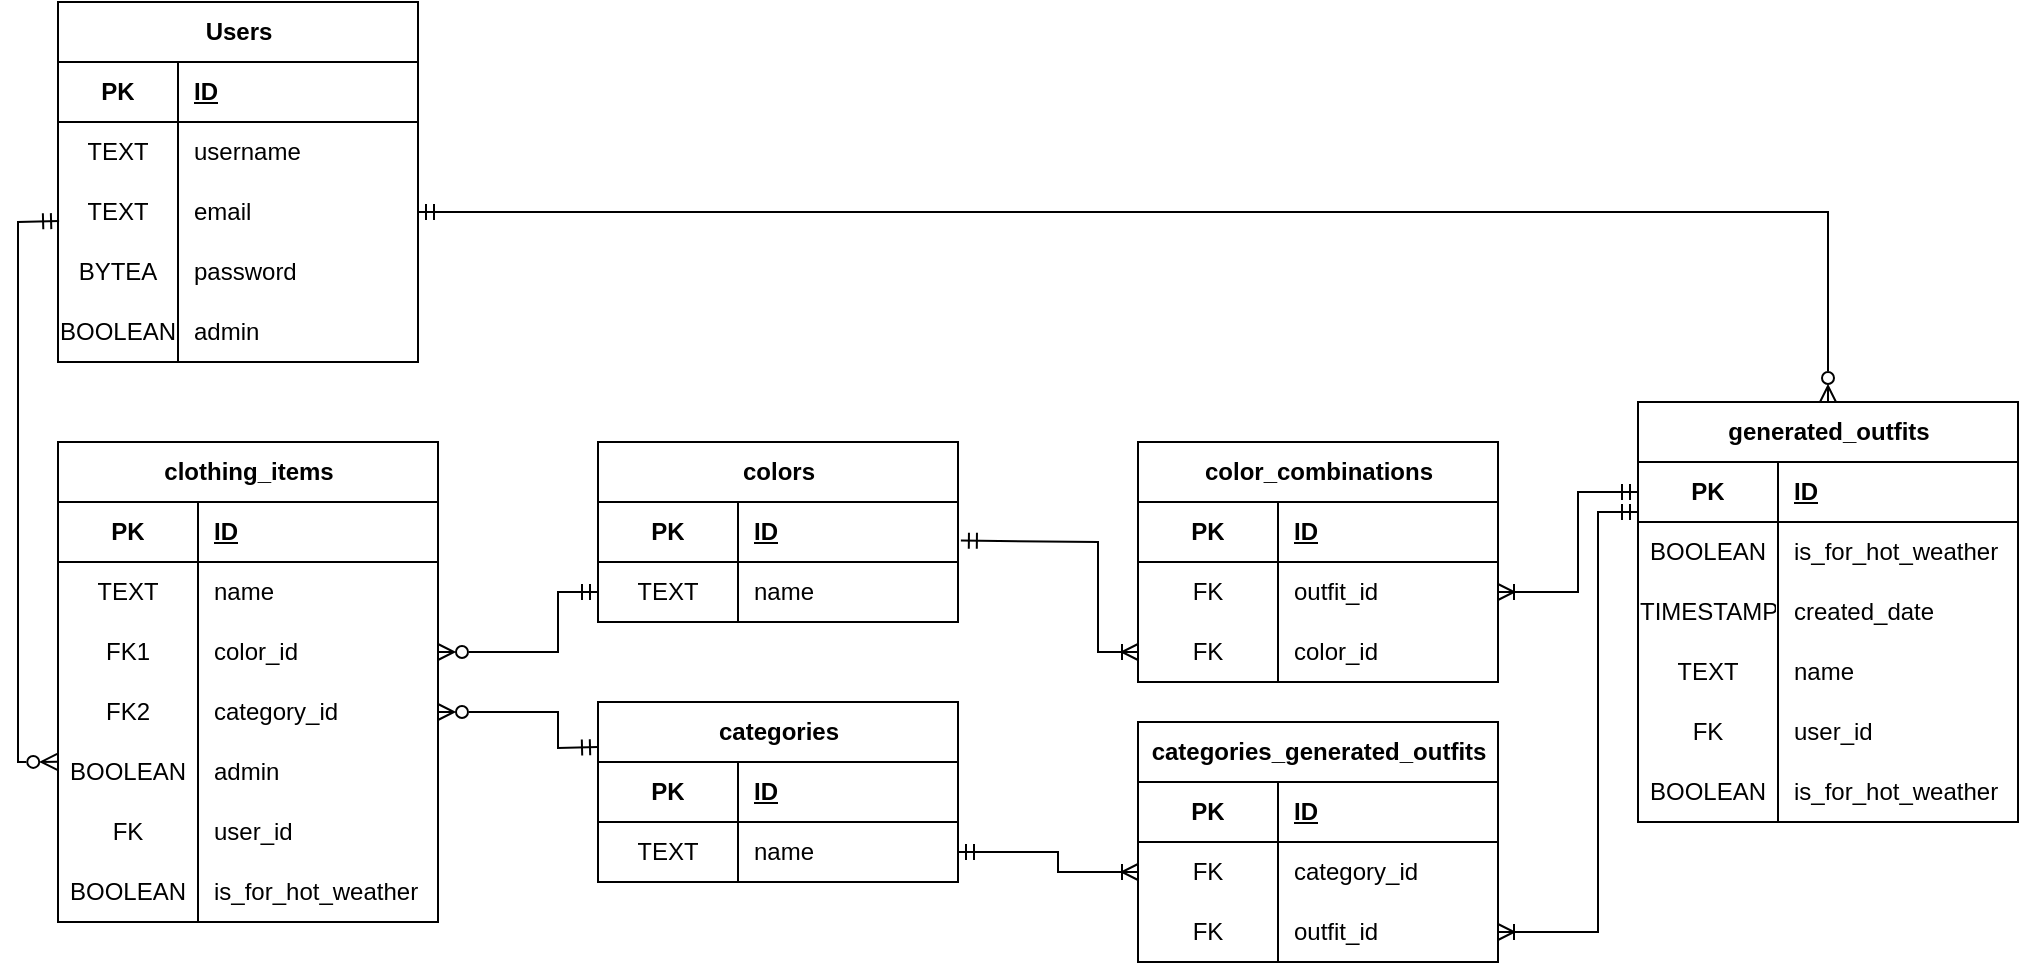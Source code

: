<mxfile version="24.7.16">
  <diagram name="Page-1" id="NFmFyxi3ceygTBx8KMar">
    <mxGraphModel dx="1099" dy="866" grid="1" gridSize="10" guides="1" tooltips="1" connect="1" arrows="1" fold="1" page="1" pageScale="1" pageWidth="850" pageHeight="1100" math="0" shadow="0">
      <root>
        <mxCell id="0" />
        <mxCell id="1" parent="0" />
        <mxCell id="CRBas68nZDq2U59B_RSO-1" value="Users" style="shape=table;startSize=30;container=1;collapsible=1;childLayout=tableLayout;fixedRows=1;rowLines=0;fontStyle=1;align=center;resizeLast=1;html=1;" parent="1" vertex="1">
          <mxGeometry x="260" y="330" width="180" height="180" as="geometry" />
        </mxCell>
        <mxCell id="CRBas68nZDq2U59B_RSO-2" value="" style="shape=tableRow;horizontal=0;startSize=0;swimlaneHead=0;swimlaneBody=0;fillColor=none;collapsible=0;dropTarget=0;points=[[0,0.5],[1,0.5]];portConstraint=eastwest;top=0;left=0;right=0;bottom=1;" parent="CRBas68nZDq2U59B_RSO-1" vertex="1">
          <mxGeometry y="30" width="180" height="30" as="geometry" />
        </mxCell>
        <mxCell id="CRBas68nZDq2U59B_RSO-3" value="PK" style="shape=partialRectangle;connectable=0;fillColor=none;top=0;left=0;bottom=0;right=0;fontStyle=1;overflow=hidden;whiteSpace=wrap;html=1;" parent="CRBas68nZDq2U59B_RSO-2" vertex="1">
          <mxGeometry width="60" height="30" as="geometry">
            <mxRectangle width="60" height="30" as="alternateBounds" />
          </mxGeometry>
        </mxCell>
        <mxCell id="CRBas68nZDq2U59B_RSO-4" value="ID" style="shape=partialRectangle;connectable=0;fillColor=none;top=0;left=0;bottom=0;right=0;align=left;spacingLeft=6;fontStyle=5;overflow=hidden;whiteSpace=wrap;html=1;" parent="CRBas68nZDq2U59B_RSO-2" vertex="1">
          <mxGeometry x="60" width="120" height="30" as="geometry">
            <mxRectangle width="120" height="30" as="alternateBounds" />
          </mxGeometry>
        </mxCell>
        <mxCell id="CRBas68nZDq2U59B_RSO-5" value="" style="shape=tableRow;horizontal=0;startSize=0;swimlaneHead=0;swimlaneBody=0;fillColor=none;collapsible=0;dropTarget=0;points=[[0,0.5],[1,0.5]];portConstraint=eastwest;top=0;left=0;right=0;bottom=0;" parent="CRBas68nZDq2U59B_RSO-1" vertex="1">
          <mxGeometry y="60" width="180" height="30" as="geometry" />
        </mxCell>
        <mxCell id="CRBas68nZDq2U59B_RSO-6" value="TEXT" style="shape=partialRectangle;connectable=0;fillColor=none;top=0;left=0;bottom=0;right=0;editable=1;overflow=hidden;whiteSpace=wrap;html=1;" parent="CRBas68nZDq2U59B_RSO-5" vertex="1">
          <mxGeometry width="60" height="30" as="geometry">
            <mxRectangle width="60" height="30" as="alternateBounds" />
          </mxGeometry>
        </mxCell>
        <mxCell id="CRBas68nZDq2U59B_RSO-7" value="username&lt;span style=&quot;white-space: pre;&quot;&gt;&#x9;&lt;/span&gt;" style="shape=partialRectangle;connectable=0;fillColor=none;top=0;left=0;bottom=0;right=0;align=left;spacingLeft=6;overflow=hidden;whiteSpace=wrap;html=1;" parent="CRBas68nZDq2U59B_RSO-5" vertex="1">
          <mxGeometry x="60" width="120" height="30" as="geometry">
            <mxRectangle width="120" height="30" as="alternateBounds" />
          </mxGeometry>
        </mxCell>
        <mxCell id="CRBas68nZDq2U59B_RSO-20" style="shape=tableRow;horizontal=0;startSize=0;swimlaneHead=0;swimlaneBody=0;fillColor=none;collapsible=0;dropTarget=0;points=[[0,0.5],[1,0.5]];portConstraint=eastwest;top=0;left=0;right=0;bottom=0;" parent="CRBas68nZDq2U59B_RSO-1" vertex="1">
          <mxGeometry y="90" width="180" height="30" as="geometry" />
        </mxCell>
        <mxCell id="CRBas68nZDq2U59B_RSO-21" value="TEXT" style="shape=partialRectangle;connectable=0;fillColor=none;top=0;left=0;bottom=0;right=0;editable=1;overflow=hidden;whiteSpace=wrap;html=1;" parent="CRBas68nZDq2U59B_RSO-20" vertex="1">
          <mxGeometry width="60" height="30" as="geometry">
            <mxRectangle width="60" height="30" as="alternateBounds" />
          </mxGeometry>
        </mxCell>
        <mxCell id="CRBas68nZDq2U59B_RSO-22" value="email" style="shape=partialRectangle;connectable=0;fillColor=none;top=0;left=0;bottom=0;right=0;align=left;spacingLeft=6;overflow=hidden;whiteSpace=wrap;html=1;" parent="CRBas68nZDq2U59B_RSO-20" vertex="1">
          <mxGeometry x="60" width="120" height="30" as="geometry">
            <mxRectangle width="120" height="30" as="alternateBounds" />
          </mxGeometry>
        </mxCell>
        <mxCell id="CRBas68nZDq2U59B_RSO-8" value="" style="shape=tableRow;horizontal=0;startSize=0;swimlaneHead=0;swimlaneBody=0;fillColor=none;collapsible=0;dropTarget=0;points=[[0,0.5],[1,0.5]];portConstraint=eastwest;top=0;left=0;right=0;bottom=0;" parent="CRBas68nZDq2U59B_RSO-1" vertex="1">
          <mxGeometry y="120" width="180" height="30" as="geometry" />
        </mxCell>
        <mxCell id="CRBas68nZDq2U59B_RSO-9" value="BYTEA" style="shape=partialRectangle;connectable=0;fillColor=none;top=0;left=0;bottom=0;right=0;editable=1;overflow=hidden;whiteSpace=wrap;html=1;" parent="CRBas68nZDq2U59B_RSO-8" vertex="1">
          <mxGeometry width="60" height="30" as="geometry">
            <mxRectangle width="60" height="30" as="alternateBounds" />
          </mxGeometry>
        </mxCell>
        <mxCell id="CRBas68nZDq2U59B_RSO-10" value="password" style="shape=partialRectangle;connectable=0;fillColor=none;top=0;left=0;bottom=0;right=0;align=left;spacingLeft=6;overflow=hidden;whiteSpace=wrap;html=1;" parent="CRBas68nZDq2U59B_RSO-8" vertex="1">
          <mxGeometry x="60" width="120" height="30" as="geometry">
            <mxRectangle width="120" height="30" as="alternateBounds" />
          </mxGeometry>
        </mxCell>
        <mxCell id="CRBas68nZDq2U59B_RSO-11" value="" style="shape=tableRow;horizontal=0;startSize=0;swimlaneHead=0;swimlaneBody=0;fillColor=none;collapsible=0;dropTarget=0;points=[[0,0.5],[1,0.5]];portConstraint=eastwest;top=0;left=0;right=0;bottom=0;" parent="CRBas68nZDq2U59B_RSO-1" vertex="1">
          <mxGeometry y="150" width="180" height="30" as="geometry" />
        </mxCell>
        <mxCell id="CRBas68nZDq2U59B_RSO-12" value="BOOLEAN" style="shape=partialRectangle;connectable=0;fillColor=none;top=0;left=0;bottom=0;right=0;editable=1;overflow=hidden;whiteSpace=wrap;html=1;" parent="CRBas68nZDq2U59B_RSO-11" vertex="1">
          <mxGeometry width="60" height="30" as="geometry">
            <mxRectangle width="60" height="30" as="alternateBounds" />
          </mxGeometry>
        </mxCell>
        <mxCell id="CRBas68nZDq2U59B_RSO-13" value="admin" style="shape=partialRectangle;connectable=0;fillColor=none;top=0;left=0;bottom=0;right=0;align=left;spacingLeft=6;overflow=hidden;whiteSpace=wrap;html=1;" parent="CRBas68nZDq2U59B_RSO-11" vertex="1">
          <mxGeometry x="60" width="120" height="30" as="geometry">
            <mxRectangle width="120" height="30" as="alternateBounds" />
          </mxGeometry>
        </mxCell>
        <mxCell id="CRBas68nZDq2U59B_RSO-23" value="clothing_items" style="shape=table;startSize=30;container=1;collapsible=1;childLayout=tableLayout;fixedRows=1;rowLines=0;fontStyle=1;align=center;resizeLast=1;html=1;" parent="1" vertex="1">
          <mxGeometry x="260" y="550" width="190" height="240" as="geometry" />
        </mxCell>
        <mxCell id="CRBas68nZDq2U59B_RSO-24" value="" style="shape=tableRow;horizontal=0;startSize=0;swimlaneHead=0;swimlaneBody=0;fillColor=none;collapsible=0;dropTarget=0;points=[[0,0.5],[1,0.5]];portConstraint=eastwest;top=0;left=0;right=0;bottom=1;" parent="CRBas68nZDq2U59B_RSO-23" vertex="1">
          <mxGeometry y="30" width="190" height="30" as="geometry" />
        </mxCell>
        <mxCell id="CRBas68nZDq2U59B_RSO-25" value="PK" style="shape=partialRectangle;connectable=0;fillColor=none;top=0;left=0;bottom=0;right=0;fontStyle=1;overflow=hidden;whiteSpace=wrap;html=1;" parent="CRBas68nZDq2U59B_RSO-24" vertex="1">
          <mxGeometry width="70" height="30" as="geometry">
            <mxRectangle width="70" height="30" as="alternateBounds" />
          </mxGeometry>
        </mxCell>
        <mxCell id="CRBas68nZDq2U59B_RSO-26" value="ID" style="shape=partialRectangle;connectable=0;fillColor=none;top=0;left=0;bottom=0;right=0;align=left;spacingLeft=6;fontStyle=5;overflow=hidden;whiteSpace=wrap;html=1;" parent="CRBas68nZDq2U59B_RSO-24" vertex="1">
          <mxGeometry x="70" width="120" height="30" as="geometry">
            <mxRectangle width="120" height="30" as="alternateBounds" />
          </mxGeometry>
        </mxCell>
        <mxCell id="CRBas68nZDq2U59B_RSO-27" value="" style="shape=tableRow;horizontal=0;startSize=0;swimlaneHead=0;swimlaneBody=0;fillColor=none;collapsible=0;dropTarget=0;points=[[0,0.5],[1,0.5]];portConstraint=eastwest;top=0;left=0;right=0;bottom=0;" parent="CRBas68nZDq2U59B_RSO-23" vertex="1">
          <mxGeometry y="60" width="190" height="30" as="geometry" />
        </mxCell>
        <mxCell id="CRBas68nZDq2U59B_RSO-28" value="TEXT" style="shape=partialRectangle;connectable=0;fillColor=none;top=0;left=0;bottom=0;right=0;editable=1;overflow=hidden;whiteSpace=wrap;html=1;" parent="CRBas68nZDq2U59B_RSO-27" vertex="1">
          <mxGeometry width="70" height="30" as="geometry">
            <mxRectangle width="70" height="30" as="alternateBounds" />
          </mxGeometry>
        </mxCell>
        <mxCell id="CRBas68nZDq2U59B_RSO-29" value="name" style="shape=partialRectangle;connectable=0;fillColor=none;top=0;left=0;bottom=0;right=0;align=left;spacingLeft=6;overflow=hidden;whiteSpace=wrap;html=1;" parent="CRBas68nZDq2U59B_RSO-27" vertex="1">
          <mxGeometry x="70" width="120" height="30" as="geometry">
            <mxRectangle width="120" height="30" as="alternateBounds" />
          </mxGeometry>
        </mxCell>
        <mxCell id="CRBas68nZDq2U59B_RSO-30" style="shape=tableRow;horizontal=0;startSize=0;swimlaneHead=0;swimlaneBody=0;fillColor=none;collapsible=0;dropTarget=0;points=[[0,0.5],[1,0.5]];portConstraint=eastwest;top=0;left=0;right=0;bottom=0;" parent="CRBas68nZDq2U59B_RSO-23" vertex="1">
          <mxGeometry y="90" width="190" height="30" as="geometry" />
        </mxCell>
        <mxCell id="CRBas68nZDq2U59B_RSO-31" value="FK1" style="shape=partialRectangle;connectable=0;fillColor=none;top=0;left=0;bottom=0;right=0;editable=1;overflow=hidden;whiteSpace=wrap;html=1;" parent="CRBas68nZDq2U59B_RSO-30" vertex="1">
          <mxGeometry width="70" height="30" as="geometry">
            <mxRectangle width="70" height="30" as="alternateBounds" />
          </mxGeometry>
        </mxCell>
        <mxCell id="CRBas68nZDq2U59B_RSO-32" value="color_id&lt;span style=&quot;white-space: pre;&quot;&gt;&#x9;&lt;/span&gt;" style="shape=partialRectangle;connectable=0;fillColor=none;top=0;left=0;bottom=0;right=0;align=left;spacingLeft=6;overflow=hidden;whiteSpace=wrap;html=1;" parent="CRBas68nZDq2U59B_RSO-30" vertex="1">
          <mxGeometry x="70" width="120" height="30" as="geometry">
            <mxRectangle width="120" height="30" as="alternateBounds" />
          </mxGeometry>
        </mxCell>
        <mxCell id="CRBas68nZDq2U59B_RSO-33" value="" style="shape=tableRow;horizontal=0;startSize=0;swimlaneHead=0;swimlaneBody=0;fillColor=none;collapsible=0;dropTarget=0;points=[[0,0.5],[1,0.5]];portConstraint=eastwest;top=0;left=0;right=0;bottom=0;" parent="CRBas68nZDq2U59B_RSO-23" vertex="1">
          <mxGeometry y="120" width="190" height="30" as="geometry" />
        </mxCell>
        <mxCell id="CRBas68nZDq2U59B_RSO-34" value="FK2" style="shape=partialRectangle;connectable=0;fillColor=none;top=0;left=0;bottom=0;right=0;editable=1;overflow=hidden;whiteSpace=wrap;html=1;" parent="CRBas68nZDq2U59B_RSO-33" vertex="1">
          <mxGeometry width="70" height="30" as="geometry">
            <mxRectangle width="70" height="30" as="alternateBounds" />
          </mxGeometry>
        </mxCell>
        <mxCell id="CRBas68nZDq2U59B_RSO-35" value="category_id" style="shape=partialRectangle;connectable=0;fillColor=none;top=0;left=0;bottom=0;right=0;align=left;spacingLeft=6;overflow=hidden;whiteSpace=wrap;html=1;" parent="CRBas68nZDq2U59B_RSO-33" vertex="1">
          <mxGeometry x="70" width="120" height="30" as="geometry">
            <mxRectangle width="120" height="30" as="alternateBounds" />
          </mxGeometry>
        </mxCell>
        <mxCell id="CRBas68nZDq2U59B_RSO-36" value="" style="shape=tableRow;horizontal=0;startSize=0;swimlaneHead=0;swimlaneBody=0;fillColor=none;collapsible=0;dropTarget=0;points=[[0,0.5],[1,0.5]];portConstraint=eastwest;top=0;left=0;right=0;bottom=0;" parent="CRBas68nZDq2U59B_RSO-23" vertex="1">
          <mxGeometry y="150" width="190" height="30" as="geometry" />
        </mxCell>
        <mxCell id="CRBas68nZDq2U59B_RSO-37" value="BOOLEAN" style="shape=partialRectangle;connectable=0;fillColor=none;top=0;left=0;bottom=0;right=0;editable=1;overflow=hidden;whiteSpace=wrap;html=1;" parent="CRBas68nZDq2U59B_RSO-36" vertex="1">
          <mxGeometry width="70" height="30" as="geometry">
            <mxRectangle width="70" height="30" as="alternateBounds" />
          </mxGeometry>
        </mxCell>
        <mxCell id="CRBas68nZDq2U59B_RSO-38" value="admin" style="shape=partialRectangle;connectable=0;fillColor=none;top=0;left=0;bottom=0;right=0;align=left;spacingLeft=6;overflow=hidden;whiteSpace=wrap;html=1;" parent="CRBas68nZDq2U59B_RSO-36" vertex="1">
          <mxGeometry x="70" width="120" height="30" as="geometry">
            <mxRectangle width="120" height="30" as="alternateBounds" />
          </mxGeometry>
        </mxCell>
        <mxCell id="CRBas68nZDq2U59B_RSO-55" style="shape=tableRow;horizontal=0;startSize=0;swimlaneHead=0;swimlaneBody=0;fillColor=none;collapsible=0;dropTarget=0;points=[[0,0.5],[1,0.5]];portConstraint=eastwest;top=0;left=0;right=0;bottom=0;" parent="CRBas68nZDq2U59B_RSO-23" vertex="1">
          <mxGeometry y="180" width="190" height="30" as="geometry" />
        </mxCell>
        <mxCell id="CRBas68nZDq2U59B_RSO-56" value="FK" style="shape=partialRectangle;connectable=0;fillColor=none;top=0;left=0;bottom=0;right=0;editable=1;overflow=hidden;whiteSpace=wrap;html=1;" parent="CRBas68nZDq2U59B_RSO-55" vertex="1">
          <mxGeometry width="70" height="30" as="geometry">
            <mxRectangle width="70" height="30" as="alternateBounds" />
          </mxGeometry>
        </mxCell>
        <mxCell id="CRBas68nZDq2U59B_RSO-57" value="user_id" style="shape=partialRectangle;connectable=0;fillColor=none;top=0;left=0;bottom=0;right=0;align=left;spacingLeft=6;overflow=hidden;whiteSpace=wrap;html=1;" parent="CRBas68nZDq2U59B_RSO-55" vertex="1">
          <mxGeometry x="70" width="120" height="30" as="geometry">
            <mxRectangle width="120" height="30" as="alternateBounds" />
          </mxGeometry>
        </mxCell>
        <mxCell id="CRBas68nZDq2U59B_RSO-69" style="shape=tableRow;horizontal=0;startSize=0;swimlaneHead=0;swimlaneBody=0;fillColor=none;collapsible=0;dropTarget=0;points=[[0,0.5],[1,0.5]];portConstraint=eastwest;top=0;left=0;right=0;bottom=0;" parent="CRBas68nZDq2U59B_RSO-23" vertex="1">
          <mxGeometry y="210" width="190" height="30" as="geometry" />
        </mxCell>
        <mxCell id="CRBas68nZDq2U59B_RSO-70" value="BOOLEAN" style="shape=partialRectangle;connectable=0;fillColor=none;top=0;left=0;bottom=0;right=0;editable=1;overflow=hidden;whiteSpace=wrap;html=1;" parent="CRBas68nZDq2U59B_RSO-69" vertex="1">
          <mxGeometry width="70" height="30" as="geometry">
            <mxRectangle width="70" height="30" as="alternateBounds" />
          </mxGeometry>
        </mxCell>
        <mxCell id="CRBas68nZDq2U59B_RSO-71" value="is_for_hot_weather" style="shape=partialRectangle;connectable=0;fillColor=none;top=0;left=0;bottom=0;right=0;align=left;spacingLeft=6;overflow=hidden;whiteSpace=wrap;html=1;" parent="CRBas68nZDq2U59B_RSO-69" vertex="1">
          <mxGeometry x="70" width="120" height="30" as="geometry">
            <mxRectangle width="120" height="30" as="alternateBounds" />
          </mxGeometry>
        </mxCell>
        <mxCell id="CRBas68nZDq2U59B_RSO-39" value="colors" style="shape=table;startSize=30;container=1;collapsible=1;childLayout=tableLayout;fixedRows=1;rowLines=0;fontStyle=1;align=center;resizeLast=1;html=1;" parent="1" vertex="1">
          <mxGeometry x="530" y="550" width="180" height="90" as="geometry" />
        </mxCell>
        <mxCell id="CRBas68nZDq2U59B_RSO-40" value="" style="shape=tableRow;horizontal=0;startSize=0;swimlaneHead=0;swimlaneBody=0;fillColor=none;collapsible=0;dropTarget=0;points=[[0,0.5],[1,0.5]];portConstraint=eastwest;top=0;left=0;right=0;bottom=1;" parent="CRBas68nZDq2U59B_RSO-39" vertex="1">
          <mxGeometry y="30" width="180" height="30" as="geometry" />
        </mxCell>
        <mxCell id="CRBas68nZDq2U59B_RSO-41" value="PK" style="shape=partialRectangle;connectable=0;fillColor=none;top=0;left=0;bottom=0;right=0;fontStyle=1;overflow=hidden;whiteSpace=wrap;html=1;" parent="CRBas68nZDq2U59B_RSO-40" vertex="1">
          <mxGeometry width="70" height="30" as="geometry">
            <mxRectangle width="70" height="30" as="alternateBounds" />
          </mxGeometry>
        </mxCell>
        <mxCell id="CRBas68nZDq2U59B_RSO-42" value="ID" style="shape=partialRectangle;connectable=0;fillColor=none;top=0;left=0;bottom=0;right=0;align=left;spacingLeft=6;fontStyle=5;overflow=hidden;whiteSpace=wrap;html=1;" parent="CRBas68nZDq2U59B_RSO-40" vertex="1">
          <mxGeometry x="70" width="110" height="30" as="geometry">
            <mxRectangle width="110" height="30" as="alternateBounds" />
          </mxGeometry>
        </mxCell>
        <mxCell id="CRBas68nZDq2U59B_RSO-43" value="" style="shape=tableRow;horizontal=0;startSize=0;swimlaneHead=0;swimlaneBody=0;fillColor=none;collapsible=0;dropTarget=0;points=[[0,0.5],[1,0.5]];portConstraint=eastwest;top=0;left=0;right=0;bottom=0;" parent="CRBas68nZDq2U59B_RSO-39" vertex="1">
          <mxGeometry y="60" width="180" height="30" as="geometry" />
        </mxCell>
        <mxCell id="CRBas68nZDq2U59B_RSO-44" value="TEXT" style="shape=partialRectangle;connectable=0;fillColor=none;top=0;left=0;bottom=0;right=0;editable=1;overflow=hidden;whiteSpace=wrap;html=1;" parent="CRBas68nZDq2U59B_RSO-43" vertex="1">
          <mxGeometry width="70" height="30" as="geometry">
            <mxRectangle width="70" height="30" as="alternateBounds" />
          </mxGeometry>
        </mxCell>
        <mxCell id="CRBas68nZDq2U59B_RSO-45" value="name" style="shape=partialRectangle;connectable=0;fillColor=none;top=0;left=0;bottom=0;right=0;align=left;spacingLeft=6;overflow=hidden;whiteSpace=wrap;html=1;" parent="CRBas68nZDq2U59B_RSO-43" vertex="1">
          <mxGeometry x="70" width="110" height="30" as="geometry">
            <mxRectangle width="110" height="30" as="alternateBounds" />
          </mxGeometry>
        </mxCell>
        <mxCell id="CRBas68nZDq2U59B_RSO-58" value="" style="endArrow=ERmandOne;html=1;rounded=0;exitX=1;exitY=0.5;exitDx=0;exitDy=0;entryX=0;entryY=0.5;entryDx=0;entryDy=0;endFill=0;startArrow=ERzeroToMany;startFill=0;" parent="1" source="CRBas68nZDq2U59B_RSO-30" target="CRBas68nZDq2U59B_RSO-43" edge="1">
          <mxGeometry width="50" height="50" relative="1" as="geometry">
            <mxPoint x="400" y="470" as="sourcePoint" />
            <mxPoint x="450" y="420" as="targetPoint" />
            <Array as="points">
              <mxPoint x="510" y="655" />
              <mxPoint x="510" y="625" />
            </Array>
          </mxGeometry>
        </mxCell>
        <mxCell id="CRBas68nZDq2U59B_RSO-60" value="" style="endArrow=ERmandOne;html=1;rounded=0;entryX=0.003;entryY=0.648;entryDx=0;entryDy=0;exitX=-0.002;exitY=0.33;exitDx=0;exitDy=0;entryPerimeter=0;exitPerimeter=0;endFill=0;startArrow=ERzeroToMany;startFill=0;" parent="1" source="CRBas68nZDq2U59B_RSO-36" target="CRBas68nZDq2U59B_RSO-20" edge="1">
          <mxGeometry width="50" height="50" relative="1" as="geometry">
            <mxPoint x="280" y="580" as="sourcePoint" />
            <mxPoint x="330" y="530" as="targetPoint" />
            <Array as="points">
              <mxPoint x="240" y="710" />
              <mxPoint x="240" y="440" />
            </Array>
          </mxGeometry>
        </mxCell>
        <mxCell id="CRBas68nZDq2U59B_RSO-61" value="categories" style="shape=table;startSize=30;container=1;collapsible=1;childLayout=tableLayout;fixedRows=1;rowLines=0;fontStyle=1;align=center;resizeLast=1;html=1;" parent="1" vertex="1">
          <mxGeometry x="530" y="680" width="180" height="90" as="geometry" />
        </mxCell>
        <mxCell id="CRBas68nZDq2U59B_RSO-62" value="" style="shape=tableRow;horizontal=0;startSize=0;swimlaneHead=0;swimlaneBody=0;fillColor=none;collapsible=0;dropTarget=0;points=[[0,0.5],[1,0.5]];portConstraint=eastwest;top=0;left=0;right=0;bottom=1;" parent="CRBas68nZDq2U59B_RSO-61" vertex="1">
          <mxGeometry y="30" width="180" height="30" as="geometry" />
        </mxCell>
        <mxCell id="CRBas68nZDq2U59B_RSO-63" value="PK" style="shape=partialRectangle;connectable=0;fillColor=none;top=0;left=0;bottom=0;right=0;fontStyle=1;overflow=hidden;whiteSpace=wrap;html=1;" parent="CRBas68nZDq2U59B_RSO-62" vertex="1">
          <mxGeometry width="70" height="30" as="geometry">
            <mxRectangle width="70" height="30" as="alternateBounds" />
          </mxGeometry>
        </mxCell>
        <mxCell id="CRBas68nZDq2U59B_RSO-64" value="ID" style="shape=partialRectangle;connectable=0;fillColor=none;top=0;left=0;bottom=0;right=0;align=left;spacingLeft=6;fontStyle=5;overflow=hidden;whiteSpace=wrap;html=1;" parent="CRBas68nZDq2U59B_RSO-62" vertex="1">
          <mxGeometry x="70" width="110" height="30" as="geometry">
            <mxRectangle width="110" height="30" as="alternateBounds" />
          </mxGeometry>
        </mxCell>
        <mxCell id="CRBas68nZDq2U59B_RSO-65" value="" style="shape=tableRow;horizontal=0;startSize=0;swimlaneHead=0;swimlaneBody=0;fillColor=none;collapsible=0;dropTarget=0;points=[[0,0.5],[1,0.5]];portConstraint=eastwest;top=0;left=0;right=0;bottom=0;" parent="CRBas68nZDq2U59B_RSO-61" vertex="1">
          <mxGeometry y="60" width="180" height="30" as="geometry" />
        </mxCell>
        <mxCell id="CRBas68nZDq2U59B_RSO-66" value="TEXT" style="shape=partialRectangle;connectable=0;fillColor=none;top=0;left=0;bottom=0;right=0;editable=1;overflow=hidden;whiteSpace=wrap;html=1;" parent="CRBas68nZDq2U59B_RSO-65" vertex="1">
          <mxGeometry width="70" height="30" as="geometry">
            <mxRectangle width="70" height="30" as="alternateBounds" />
          </mxGeometry>
        </mxCell>
        <mxCell id="CRBas68nZDq2U59B_RSO-67" value="name" style="shape=partialRectangle;connectable=0;fillColor=none;top=0;left=0;bottom=0;right=0;align=left;spacingLeft=6;overflow=hidden;whiteSpace=wrap;html=1;" parent="CRBas68nZDq2U59B_RSO-65" vertex="1">
          <mxGeometry x="70" width="110" height="30" as="geometry">
            <mxRectangle width="110" height="30" as="alternateBounds" />
          </mxGeometry>
        </mxCell>
        <mxCell id="CRBas68nZDq2U59B_RSO-68" value="" style="endArrow=ERmandOne;html=1;rounded=0;exitX=1;exitY=0.5;exitDx=0;exitDy=0;entryX=0;entryY=0.25;entryDx=0;entryDy=0;endFill=0;startArrow=ERzeroToMany;startFill=0;" parent="1" source="CRBas68nZDq2U59B_RSO-33" target="CRBas68nZDq2U59B_RSO-61" edge="1">
          <mxGeometry width="50" height="50" relative="1" as="geometry">
            <mxPoint x="450" y="665" as="sourcePoint" />
            <mxPoint x="540" y="635" as="targetPoint" />
            <Array as="points">
              <mxPoint x="510" y="685" />
              <mxPoint x="510" y="703" />
            </Array>
          </mxGeometry>
        </mxCell>
        <mxCell id="g01Cq6ggBXmrIqeA1X14-1" value="generated_outfits" style="shape=table;startSize=30;container=1;collapsible=1;childLayout=tableLayout;fixedRows=1;rowLines=0;fontStyle=1;align=center;resizeLast=1;html=1;" vertex="1" parent="1">
          <mxGeometry x="1050" y="530" width="190" height="210" as="geometry" />
        </mxCell>
        <mxCell id="g01Cq6ggBXmrIqeA1X14-2" value="" style="shape=tableRow;horizontal=0;startSize=0;swimlaneHead=0;swimlaneBody=0;fillColor=none;collapsible=0;dropTarget=0;points=[[0,0.5],[1,0.5]];portConstraint=eastwest;top=0;left=0;right=0;bottom=1;" vertex="1" parent="g01Cq6ggBXmrIqeA1X14-1">
          <mxGeometry y="30" width="190" height="30" as="geometry" />
        </mxCell>
        <mxCell id="g01Cq6ggBXmrIqeA1X14-3" value="PK" style="shape=partialRectangle;connectable=0;fillColor=none;top=0;left=0;bottom=0;right=0;fontStyle=1;overflow=hidden;whiteSpace=wrap;html=1;" vertex="1" parent="g01Cq6ggBXmrIqeA1X14-2">
          <mxGeometry width="70" height="30" as="geometry">
            <mxRectangle width="70" height="30" as="alternateBounds" />
          </mxGeometry>
        </mxCell>
        <mxCell id="g01Cq6ggBXmrIqeA1X14-4" value="ID" style="shape=partialRectangle;connectable=0;fillColor=none;top=0;left=0;bottom=0;right=0;align=left;spacingLeft=6;fontStyle=5;overflow=hidden;whiteSpace=wrap;html=1;" vertex="1" parent="g01Cq6ggBXmrIqeA1X14-2">
          <mxGeometry x="70" width="120" height="30" as="geometry">
            <mxRectangle width="120" height="30" as="alternateBounds" />
          </mxGeometry>
        </mxCell>
        <mxCell id="g01Cq6ggBXmrIqeA1X14-5" value="" style="shape=tableRow;horizontal=0;startSize=0;swimlaneHead=0;swimlaneBody=0;fillColor=none;collapsible=0;dropTarget=0;points=[[0,0.5],[1,0.5]];portConstraint=eastwest;top=0;left=0;right=0;bottom=0;" vertex="1" parent="g01Cq6ggBXmrIqeA1X14-1">
          <mxGeometry y="60" width="190" height="30" as="geometry" />
        </mxCell>
        <mxCell id="g01Cq6ggBXmrIqeA1X14-6" value="BOOLEAN" style="shape=partialRectangle;connectable=0;fillColor=none;top=0;left=0;bottom=0;right=0;editable=1;overflow=hidden;whiteSpace=wrap;html=1;" vertex="1" parent="g01Cq6ggBXmrIqeA1X14-5">
          <mxGeometry width="70" height="30" as="geometry">
            <mxRectangle width="70" height="30" as="alternateBounds" />
          </mxGeometry>
        </mxCell>
        <mxCell id="g01Cq6ggBXmrIqeA1X14-7" value="is_for_hot_weather" style="shape=partialRectangle;connectable=0;fillColor=none;top=0;left=0;bottom=0;right=0;align=left;spacingLeft=6;overflow=hidden;whiteSpace=wrap;html=1;" vertex="1" parent="g01Cq6ggBXmrIqeA1X14-5">
          <mxGeometry x="70" width="120" height="30" as="geometry">
            <mxRectangle width="120" height="30" as="alternateBounds" />
          </mxGeometry>
        </mxCell>
        <mxCell id="g01Cq6ggBXmrIqeA1X14-8" style="shape=tableRow;horizontal=0;startSize=0;swimlaneHead=0;swimlaneBody=0;fillColor=none;collapsible=0;dropTarget=0;points=[[0,0.5],[1,0.5]];portConstraint=eastwest;top=0;left=0;right=0;bottom=0;" vertex="1" parent="g01Cq6ggBXmrIqeA1X14-1">
          <mxGeometry y="90" width="190" height="30" as="geometry" />
        </mxCell>
        <mxCell id="g01Cq6ggBXmrIqeA1X14-9" value="TIMESTAMP" style="shape=partialRectangle;connectable=0;fillColor=none;top=0;left=0;bottom=0;right=0;editable=1;overflow=hidden;whiteSpace=wrap;html=1;" vertex="1" parent="g01Cq6ggBXmrIqeA1X14-8">
          <mxGeometry width="70" height="30" as="geometry">
            <mxRectangle width="70" height="30" as="alternateBounds" />
          </mxGeometry>
        </mxCell>
        <mxCell id="g01Cq6ggBXmrIqeA1X14-10" value="created_date" style="shape=partialRectangle;connectable=0;fillColor=none;top=0;left=0;bottom=0;right=0;align=left;spacingLeft=6;overflow=hidden;whiteSpace=wrap;html=1;" vertex="1" parent="g01Cq6ggBXmrIqeA1X14-8">
          <mxGeometry x="70" width="120" height="30" as="geometry">
            <mxRectangle width="120" height="30" as="alternateBounds" />
          </mxGeometry>
        </mxCell>
        <mxCell id="g01Cq6ggBXmrIqeA1X14-11" value="" style="shape=tableRow;horizontal=0;startSize=0;swimlaneHead=0;swimlaneBody=0;fillColor=none;collapsible=0;dropTarget=0;points=[[0,0.5],[1,0.5]];portConstraint=eastwest;top=0;left=0;right=0;bottom=0;" vertex="1" parent="g01Cq6ggBXmrIqeA1X14-1">
          <mxGeometry y="120" width="190" height="30" as="geometry" />
        </mxCell>
        <mxCell id="g01Cq6ggBXmrIqeA1X14-12" value="TEXT" style="shape=partialRectangle;connectable=0;fillColor=none;top=0;left=0;bottom=0;right=0;editable=1;overflow=hidden;whiteSpace=wrap;html=1;" vertex="1" parent="g01Cq6ggBXmrIqeA1X14-11">
          <mxGeometry width="70" height="30" as="geometry">
            <mxRectangle width="70" height="30" as="alternateBounds" />
          </mxGeometry>
        </mxCell>
        <mxCell id="g01Cq6ggBXmrIqeA1X14-13" value="name" style="shape=partialRectangle;connectable=0;fillColor=none;top=0;left=0;bottom=0;right=0;align=left;spacingLeft=6;overflow=hidden;whiteSpace=wrap;html=1;" vertex="1" parent="g01Cq6ggBXmrIqeA1X14-11">
          <mxGeometry x="70" width="120" height="30" as="geometry">
            <mxRectangle width="120" height="30" as="alternateBounds" />
          </mxGeometry>
        </mxCell>
        <mxCell id="g01Cq6ggBXmrIqeA1X14-17" style="shape=tableRow;horizontal=0;startSize=0;swimlaneHead=0;swimlaneBody=0;fillColor=none;collapsible=0;dropTarget=0;points=[[0,0.5],[1,0.5]];portConstraint=eastwest;top=0;left=0;right=0;bottom=0;" vertex="1" parent="g01Cq6ggBXmrIqeA1X14-1">
          <mxGeometry y="150" width="190" height="30" as="geometry" />
        </mxCell>
        <mxCell id="g01Cq6ggBXmrIqeA1X14-18" value="FK" style="shape=partialRectangle;connectable=0;fillColor=none;top=0;left=0;bottom=0;right=0;editable=1;overflow=hidden;whiteSpace=wrap;html=1;" vertex="1" parent="g01Cq6ggBXmrIqeA1X14-17">
          <mxGeometry width="70" height="30" as="geometry">
            <mxRectangle width="70" height="30" as="alternateBounds" />
          </mxGeometry>
        </mxCell>
        <mxCell id="g01Cq6ggBXmrIqeA1X14-19" value="user_id" style="shape=partialRectangle;connectable=0;fillColor=none;top=0;left=0;bottom=0;right=0;align=left;spacingLeft=6;overflow=hidden;whiteSpace=wrap;html=1;" vertex="1" parent="g01Cq6ggBXmrIqeA1X14-17">
          <mxGeometry x="70" width="120" height="30" as="geometry">
            <mxRectangle width="120" height="30" as="alternateBounds" />
          </mxGeometry>
        </mxCell>
        <mxCell id="g01Cq6ggBXmrIqeA1X14-20" style="shape=tableRow;horizontal=0;startSize=0;swimlaneHead=0;swimlaneBody=0;fillColor=none;collapsible=0;dropTarget=0;points=[[0,0.5],[1,0.5]];portConstraint=eastwest;top=0;left=0;right=0;bottom=0;" vertex="1" parent="g01Cq6ggBXmrIqeA1X14-1">
          <mxGeometry y="180" width="190" height="30" as="geometry" />
        </mxCell>
        <mxCell id="g01Cq6ggBXmrIqeA1X14-21" value="BOOLEAN" style="shape=partialRectangle;connectable=0;fillColor=none;top=0;left=0;bottom=0;right=0;editable=1;overflow=hidden;whiteSpace=wrap;html=1;" vertex="1" parent="g01Cq6ggBXmrIqeA1X14-20">
          <mxGeometry width="70" height="30" as="geometry">
            <mxRectangle width="70" height="30" as="alternateBounds" />
          </mxGeometry>
        </mxCell>
        <mxCell id="g01Cq6ggBXmrIqeA1X14-22" value="is_for_hot_weather" style="shape=partialRectangle;connectable=0;fillColor=none;top=0;left=0;bottom=0;right=0;align=left;spacingLeft=6;overflow=hidden;whiteSpace=wrap;html=1;" vertex="1" parent="g01Cq6ggBXmrIqeA1X14-20">
          <mxGeometry x="70" width="120" height="30" as="geometry">
            <mxRectangle width="120" height="30" as="alternateBounds" />
          </mxGeometry>
        </mxCell>
        <mxCell id="g01Cq6ggBXmrIqeA1X14-45" value="color_combinations" style="shape=table;startSize=30;container=1;collapsible=1;childLayout=tableLayout;fixedRows=1;rowLines=0;fontStyle=1;align=center;resizeLast=1;html=1;" vertex="1" parent="1">
          <mxGeometry x="800" y="550" width="180" height="120" as="geometry" />
        </mxCell>
        <mxCell id="g01Cq6ggBXmrIqeA1X14-46" value="" style="shape=tableRow;horizontal=0;startSize=0;swimlaneHead=0;swimlaneBody=0;fillColor=none;collapsible=0;dropTarget=0;points=[[0,0.5],[1,0.5]];portConstraint=eastwest;top=0;left=0;right=0;bottom=1;" vertex="1" parent="g01Cq6ggBXmrIqeA1X14-45">
          <mxGeometry y="30" width="180" height="30" as="geometry" />
        </mxCell>
        <mxCell id="g01Cq6ggBXmrIqeA1X14-47" value="PK" style="shape=partialRectangle;connectable=0;fillColor=none;top=0;left=0;bottom=0;right=0;fontStyle=1;overflow=hidden;whiteSpace=wrap;html=1;" vertex="1" parent="g01Cq6ggBXmrIqeA1X14-46">
          <mxGeometry width="70" height="30" as="geometry">
            <mxRectangle width="70" height="30" as="alternateBounds" />
          </mxGeometry>
        </mxCell>
        <mxCell id="g01Cq6ggBXmrIqeA1X14-48" value="ID" style="shape=partialRectangle;connectable=0;fillColor=none;top=0;left=0;bottom=0;right=0;align=left;spacingLeft=6;fontStyle=5;overflow=hidden;whiteSpace=wrap;html=1;" vertex="1" parent="g01Cq6ggBXmrIqeA1X14-46">
          <mxGeometry x="70" width="110" height="30" as="geometry">
            <mxRectangle width="110" height="30" as="alternateBounds" />
          </mxGeometry>
        </mxCell>
        <mxCell id="g01Cq6ggBXmrIqeA1X14-49" value="" style="shape=tableRow;horizontal=0;startSize=0;swimlaneHead=0;swimlaneBody=0;fillColor=none;collapsible=0;dropTarget=0;points=[[0,0.5],[1,0.5]];portConstraint=eastwest;top=0;left=0;right=0;bottom=0;" vertex="1" parent="g01Cq6ggBXmrIqeA1X14-45">
          <mxGeometry y="60" width="180" height="30" as="geometry" />
        </mxCell>
        <mxCell id="g01Cq6ggBXmrIqeA1X14-50" value="FK" style="shape=partialRectangle;connectable=0;fillColor=none;top=0;left=0;bottom=0;right=0;editable=1;overflow=hidden;whiteSpace=wrap;html=1;" vertex="1" parent="g01Cq6ggBXmrIqeA1X14-49">
          <mxGeometry width="70" height="30" as="geometry">
            <mxRectangle width="70" height="30" as="alternateBounds" />
          </mxGeometry>
        </mxCell>
        <mxCell id="g01Cq6ggBXmrIqeA1X14-51" value="outfit_id" style="shape=partialRectangle;connectable=0;fillColor=none;top=0;left=0;bottom=0;right=0;align=left;spacingLeft=6;overflow=hidden;whiteSpace=wrap;html=1;" vertex="1" parent="g01Cq6ggBXmrIqeA1X14-49">
          <mxGeometry x="70" width="110" height="30" as="geometry">
            <mxRectangle width="110" height="30" as="alternateBounds" />
          </mxGeometry>
        </mxCell>
        <mxCell id="g01Cq6ggBXmrIqeA1X14-64" style="shape=tableRow;horizontal=0;startSize=0;swimlaneHead=0;swimlaneBody=0;fillColor=none;collapsible=0;dropTarget=0;points=[[0,0.5],[1,0.5]];portConstraint=eastwest;top=0;left=0;right=0;bottom=0;" vertex="1" parent="g01Cq6ggBXmrIqeA1X14-45">
          <mxGeometry y="90" width="180" height="30" as="geometry" />
        </mxCell>
        <mxCell id="g01Cq6ggBXmrIqeA1X14-65" value="FK" style="shape=partialRectangle;connectable=0;fillColor=none;top=0;left=0;bottom=0;right=0;editable=1;overflow=hidden;whiteSpace=wrap;html=1;" vertex="1" parent="g01Cq6ggBXmrIqeA1X14-64">
          <mxGeometry width="70" height="30" as="geometry">
            <mxRectangle width="70" height="30" as="alternateBounds" />
          </mxGeometry>
        </mxCell>
        <mxCell id="g01Cq6ggBXmrIqeA1X14-66" value="color_id" style="shape=partialRectangle;connectable=0;fillColor=none;top=0;left=0;bottom=0;right=0;align=left;spacingLeft=6;overflow=hidden;whiteSpace=wrap;html=1;" vertex="1" parent="g01Cq6ggBXmrIqeA1X14-64">
          <mxGeometry x="70" width="110" height="30" as="geometry">
            <mxRectangle width="110" height="30" as="alternateBounds" />
          </mxGeometry>
        </mxCell>
        <mxCell id="g01Cq6ggBXmrIqeA1X14-68" value="" style="endArrow=ERoneToMany;html=1;rounded=0;exitX=1.008;exitY=0.643;exitDx=0;exitDy=0;exitPerimeter=0;entryX=0;entryY=0.5;entryDx=0;entryDy=0;startArrow=ERmandOne;startFill=0;endFill=0;" edge="1" parent="1" source="CRBas68nZDq2U59B_RSO-40" target="g01Cq6ggBXmrIqeA1X14-64">
          <mxGeometry width="50" height="50" relative="1" as="geometry">
            <mxPoint x="730" y="650" as="sourcePoint" />
            <mxPoint x="780" y="600" as="targetPoint" />
            <Array as="points">
              <mxPoint x="780" y="600" />
              <mxPoint x="780" y="655" />
            </Array>
          </mxGeometry>
        </mxCell>
        <mxCell id="g01Cq6ggBXmrIqeA1X14-70" value="" style="endArrow=ERmandOne;html=1;rounded=0;exitX=1;exitY=0.5;exitDx=0;exitDy=0;entryX=0;entryY=0.5;entryDx=0;entryDy=0;startArrow=ERoneToMany;startFill=0;endFill=0;" edge="1" parent="1" source="g01Cq6ggBXmrIqeA1X14-49" target="g01Cq6ggBXmrIqeA1X14-2">
          <mxGeometry width="50" height="50" relative="1" as="geometry">
            <mxPoint x="830" y="650" as="sourcePoint" />
            <mxPoint x="880" y="600" as="targetPoint" />
            <Array as="points">
              <mxPoint x="1020" y="625" />
              <mxPoint x="1020" y="575" />
            </Array>
          </mxGeometry>
        </mxCell>
        <mxCell id="g01Cq6ggBXmrIqeA1X14-71" value="categories_generated_outfits" style="shape=table;startSize=30;container=1;collapsible=1;childLayout=tableLayout;fixedRows=1;rowLines=0;fontStyle=1;align=center;resizeLast=1;html=1;" vertex="1" parent="1">
          <mxGeometry x="800" y="690" width="180" height="120" as="geometry" />
        </mxCell>
        <mxCell id="g01Cq6ggBXmrIqeA1X14-72" value="" style="shape=tableRow;horizontal=0;startSize=0;swimlaneHead=0;swimlaneBody=0;fillColor=none;collapsible=0;dropTarget=0;points=[[0,0.5],[1,0.5]];portConstraint=eastwest;top=0;left=0;right=0;bottom=1;" vertex="1" parent="g01Cq6ggBXmrIqeA1X14-71">
          <mxGeometry y="30" width="180" height="30" as="geometry" />
        </mxCell>
        <mxCell id="g01Cq6ggBXmrIqeA1X14-73" value="PK" style="shape=partialRectangle;connectable=0;fillColor=none;top=0;left=0;bottom=0;right=0;fontStyle=1;overflow=hidden;whiteSpace=wrap;html=1;" vertex="1" parent="g01Cq6ggBXmrIqeA1X14-72">
          <mxGeometry width="70" height="30" as="geometry">
            <mxRectangle width="70" height="30" as="alternateBounds" />
          </mxGeometry>
        </mxCell>
        <mxCell id="g01Cq6ggBXmrIqeA1X14-74" value="ID" style="shape=partialRectangle;connectable=0;fillColor=none;top=0;left=0;bottom=0;right=0;align=left;spacingLeft=6;fontStyle=5;overflow=hidden;whiteSpace=wrap;html=1;" vertex="1" parent="g01Cq6ggBXmrIqeA1X14-72">
          <mxGeometry x="70" width="110" height="30" as="geometry">
            <mxRectangle width="110" height="30" as="alternateBounds" />
          </mxGeometry>
        </mxCell>
        <mxCell id="g01Cq6ggBXmrIqeA1X14-75" value="" style="shape=tableRow;horizontal=0;startSize=0;swimlaneHead=0;swimlaneBody=0;fillColor=none;collapsible=0;dropTarget=0;points=[[0,0.5],[1,0.5]];portConstraint=eastwest;top=0;left=0;right=0;bottom=0;" vertex="1" parent="g01Cq6ggBXmrIqeA1X14-71">
          <mxGeometry y="60" width="180" height="30" as="geometry" />
        </mxCell>
        <mxCell id="g01Cq6ggBXmrIqeA1X14-76" value="FK" style="shape=partialRectangle;connectable=0;fillColor=none;top=0;left=0;bottom=0;right=0;editable=1;overflow=hidden;whiteSpace=wrap;html=1;" vertex="1" parent="g01Cq6ggBXmrIqeA1X14-75">
          <mxGeometry width="70" height="30" as="geometry">
            <mxRectangle width="70" height="30" as="alternateBounds" />
          </mxGeometry>
        </mxCell>
        <mxCell id="g01Cq6ggBXmrIqeA1X14-77" value="category_id" style="shape=partialRectangle;connectable=0;fillColor=none;top=0;left=0;bottom=0;right=0;align=left;spacingLeft=6;overflow=hidden;whiteSpace=wrap;html=1;" vertex="1" parent="g01Cq6ggBXmrIqeA1X14-75">
          <mxGeometry x="70" width="110" height="30" as="geometry">
            <mxRectangle width="110" height="30" as="alternateBounds" />
          </mxGeometry>
        </mxCell>
        <mxCell id="g01Cq6ggBXmrIqeA1X14-78" style="shape=tableRow;horizontal=0;startSize=0;swimlaneHead=0;swimlaneBody=0;fillColor=none;collapsible=0;dropTarget=0;points=[[0,0.5],[1,0.5]];portConstraint=eastwest;top=0;left=0;right=0;bottom=0;" vertex="1" parent="g01Cq6ggBXmrIqeA1X14-71">
          <mxGeometry y="90" width="180" height="30" as="geometry" />
        </mxCell>
        <mxCell id="g01Cq6ggBXmrIqeA1X14-79" value="FK" style="shape=partialRectangle;connectable=0;fillColor=none;top=0;left=0;bottom=0;right=0;editable=1;overflow=hidden;whiteSpace=wrap;html=1;" vertex="1" parent="g01Cq6ggBXmrIqeA1X14-78">
          <mxGeometry width="70" height="30" as="geometry">
            <mxRectangle width="70" height="30" as="alternateBounds" />
          </mxGeometry>
        </mxCell>
        <mxCell id="g01Cq6ggBXmrIqeA1X14-80" value="outfit_id" style="shape=partialRectangle;connectable=0;fillColor=none;top=0;left=0;bottom=0;right=0;align=left;spacingLeft=6;overflow=hidden;whiteSpace=wrap;html=1;" vertex="1" parent="g01Cq6ggBXmrIqeA1X14-78">
          <mxGeometry x="70" width="110" height="30" as="geometry">
            <mxRectangle width="110" height="30" as="alternateBounds" />
          </mxGeometry>
        </mxCell>
        <mxCell id="g01Cq6ggBXmrIqeA1X14-81" value="" style="endArrow=ERoneToMany;html=1;rounded=0;exitX=1;exitY=0.5;exitDx=0;exitDy=0;entryX=0;entryY=0.5;entryDx=0;entryDy=0;startArrow=ERmandOne;startFill=0;endFill=0;" edge="1" parent="1" source="CRBas68nZDq2U59B_RSO-65" target="g01Cq6ggBXmrIqeA1X14-75">
          <mxGeometry width="50" height="50" relative="1" as="geometry">
            <mxPoint x="721" y="609" as="sourcePoint" />
            <mxPoint x="810" y="665" as="targetPoint" />
            <Array as="points">
              <mxPoint x="760" y="755" />
              <mxPoint x="760" y="765" />
            </Array>
          </mxGeometry>
        </mxCell>
        <mxCell id="g01Cq6ggBXmrIqeA1X14-82" value="" style="endArrow=ERmandOne;html=1;rounded=0;exitX=1;exitY=0.5;exitDx=0;exitDy=0;startArrow=ERoneToMany;startFill=0;endFill=0;" edge="1" parent="1" source="g01Cq6ggBXmrIqeA1X14-78">
          <mxGeometry width="50" height="50" relative="1" as="geometry">
            <mxPoint x="990" y="635" as="sourcePoint" />
            <mxPoint x="1050" y="585" as="targetPoint" />
            <Array as="points">
              <mxPoint x="1030" y="795" />
              <mxPoint x="1030" y="585" />
            </Array>
          </mxGeometry>
        </mxCell>
        <mxCell id="g01Cq6ggBXmrIqeA1X14-83" value="" style="endArrow=ERzeroToMany;html=1;rounded=0;exitX=1;exitY=0.5;exitDx=0;exitDy=0;entryX=0.5;entryY=0;entryDx=0;entryDy=0;edgeStyle=orthogonalEdgeStyle;startArrow=ERmandOne;startFill=0;endFill=0;" edge="1" parent="1" source="CRBas68nZDq2U59B_RSO-20" target="g01Cq6ggBXmrIqeA1X14-1">
          <mxGeometry width="50" height="50" relative="1" as="geometry">
            <mxPoint x="680" y="560" as="sourcePoint" />
            <mxPoint x="1080" y="500" as="targetPoint" />
          </mxGeometry>
        </mxCell>
      </root>
    </mxGraphModel>
  </diagram>
</mxfile>
